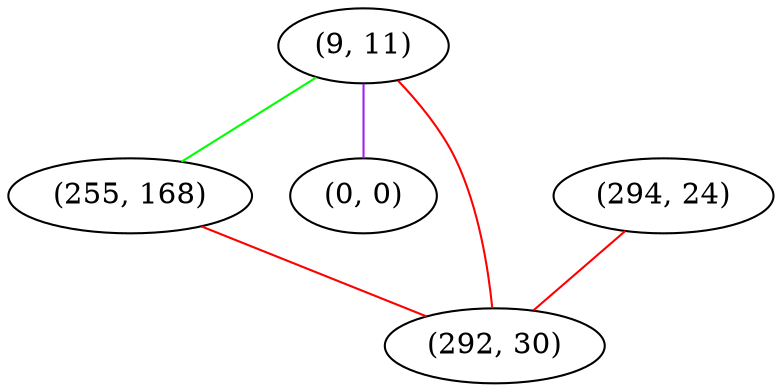 graph "" {
"(9, 11)";
"(255, 168)";
"(294, 24)";
"(0, 0)";
"(292, 30)";
"(9, 11)" -- "(0, 0)"  [color=purple, key=0, weight=4];
"(9, 11)" -- "(255, 168)"  [color=green, key=0, weight=2];
"(9, 11)" -- "(292, 30)"  [color=red, key=0, weight=1];
"(255, 168)" -- "(292, 30)"  [color=red, key=0, weight=1];
"(294, 24)" -- "(292, 30)"  [color=red, key=0, weight=1];
}
